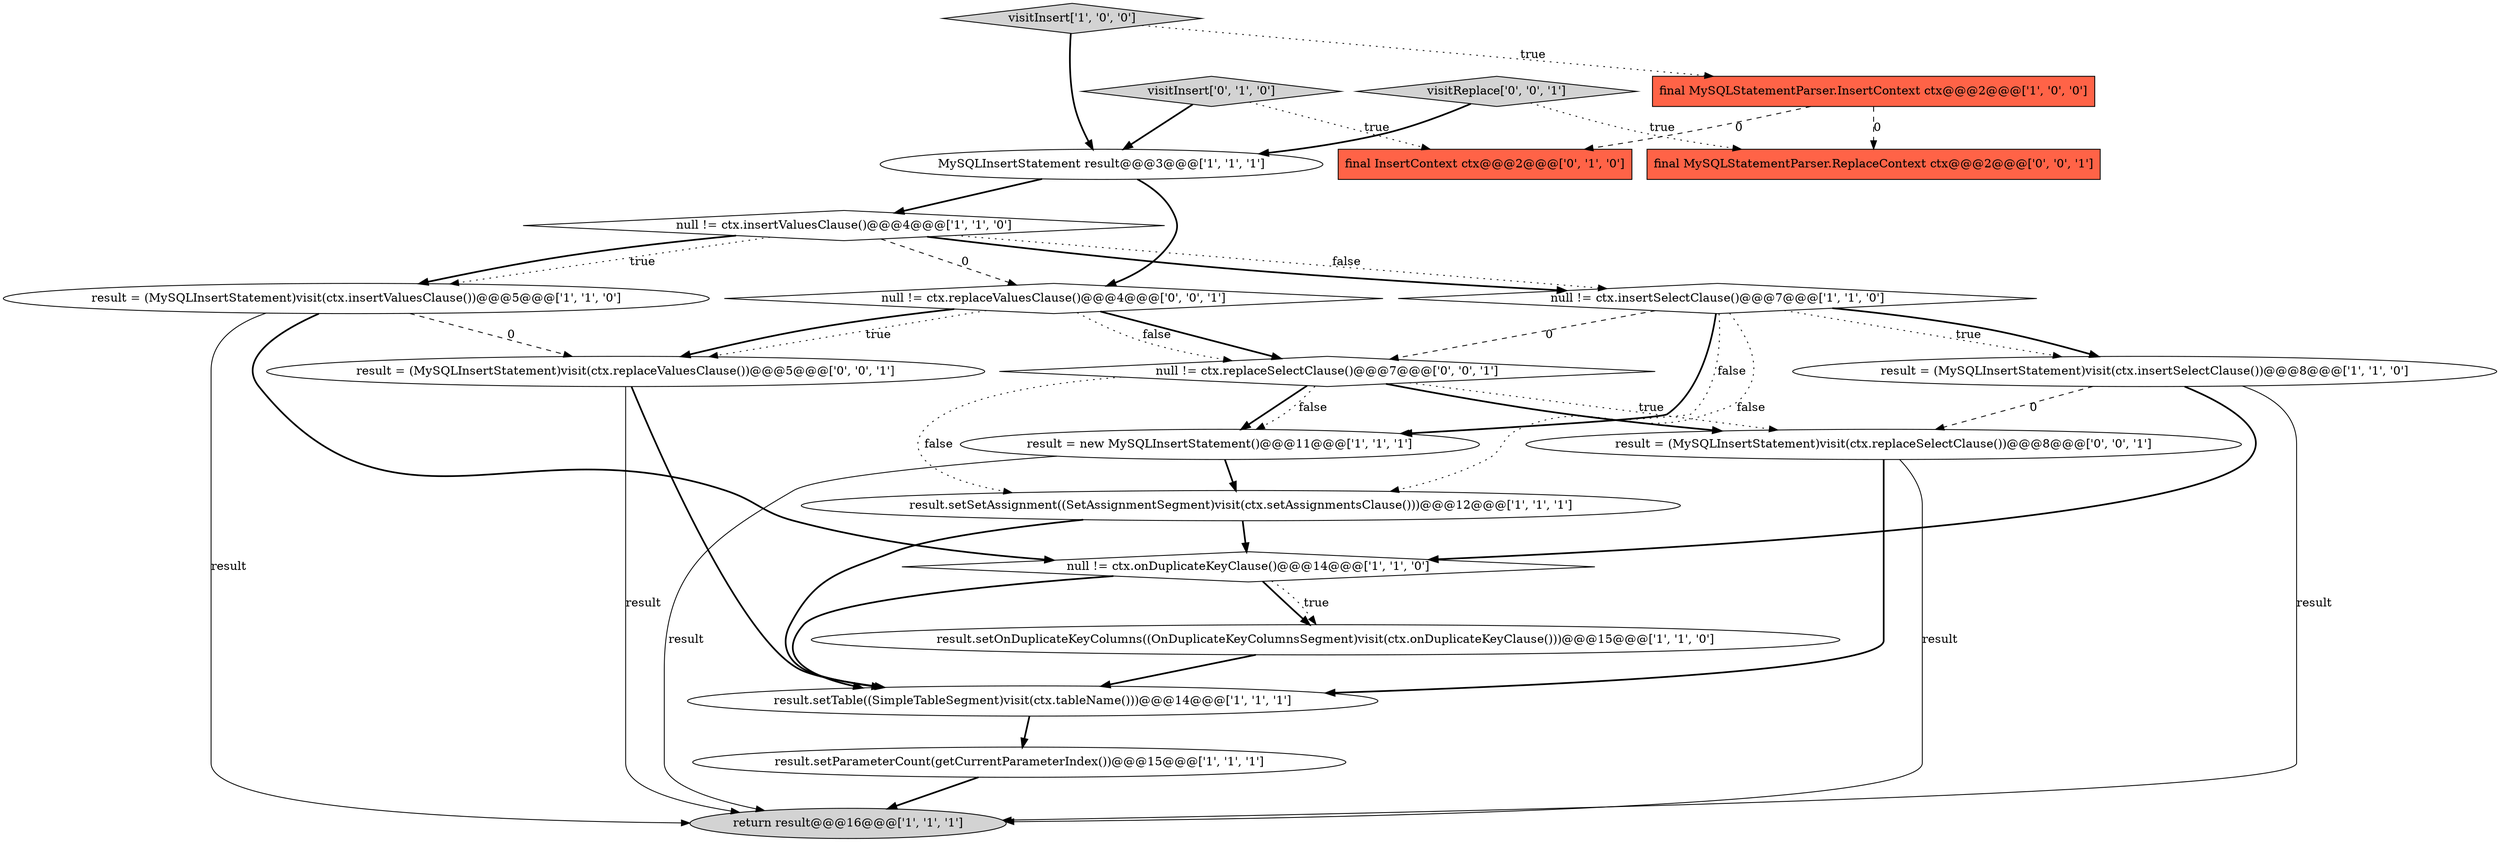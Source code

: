 digraph {
11 [style = filled, label = "null != ctx.onDuplicateKeyClause()@@@14@@@['1', '1', '0']", fillcolor = white, shape = diamond image = "AAA0AAABBB1BBB"];
12 [style = filled, label = "visitInsert['1', '0', '0']", fillcolor = lightgray, shape = diamond image = "AAA0AAABBB1BBB"];
13 [style = filled, label = "null != ctx.insertSelectClause()@@@7@@@['1', '1', '0']", fillcolor = white, shape = diamond image = "AAA0AAABBB1BBB"];
0 [style = filled, label = "result.setSetAssignment((SetAssignmentSegment)visit(ctx.setAssignmentsClause()))@@@12@@@['1', '1', '1']", fillcolor = white, shape = ellipse image = "AAA0AAABBB1BBB"];
19 [style = filled, label = "null != ctx.replaceSelectClause()@@@7@@@['0', '0', '1']", fillcolor = white, shape = diamond image = "AAA0AAABBB3BBB"];
20 [style = filled, label = "result = (MySQLInsertStatement)visit(ctx.replaceValuesClause())@@@5@@@['0', '0', '1']", fillcolor = white, shape = ellipse image = "AAA0AAABBB3BBB"];
16 [style = filled, label = "visitReplace['0', '0', '1']", fillcolor = lightgray, shape = diamond image = "AAA0AAABBB3BBB"];
21 [style = filled, label = "result = (MySQLInsertStatement)visit(ctx.replaceSelectClause())@@@8@@@['0', '0', '1']", fillcolor = white, shape = ellipse image = "AAA0AAABBB3BBB"];
3 [style = filled, label = "result.setParameterCount(getCurrentParameterIndex())@@@15@@@['1', '1', '1']", fillcolor = white, shape = ellipse image = "AAA0AAABBB1BBB"];
2 [style = filled, label = "result = new MySQLInsertStatement()@@@11@@@['1', '1', '1']", fillcolor = white, shape = ellipse image = "AAA0AAABBB1BBB"];
10 [style = filled, label = "final MySQLStatementParser.InsertContext ctx@@@2@@@['1', '0', '0']", fillcolor = tomato, shape = box image = "AAA1AAABBB1BBB"];
4 [style = filled, label = "result.setOnDuplicateKeyColumns((OnDuplicateKeyColumnsSegment)visit(ctx.onDuplicateKeyClause()))@@@15@@@['1', '1', '0']", fillcolor = white, shape = ellipse image = "AAA0AAABBB1BBB"];
9 [style = filled, label = "null != ctx.insertValuesClause()@@@4@@@['1', '1', '0']", fillcolor = white, shape = diamond image = "AAA0AAABBB1BBB"];
1 [style = filled, label = "return result@@@16@@@['1', '1', '1']", fillcolor = lightgray, shape = ellipse image = "AAA0AAABBB1BBB"];
6 [style = filled, label = "MySQLInsertStatement result@@@3@@@['1', '1', '1']", fillcolor = white, shape = ellipse image = "AAA0AAABBB1BBB"];
17 [style = filled, label = "final MySQLStatementParser.ReplaceContext ctx@@@2@@@['0', '0', '1']", fillcolor = tomato, shape = box image = "AAA0AAABBB3BBB"];
8 [style = filled, label = "result.setTable((SimpleTableSegment)visit(ctx.tableName()))@@@14@@@['1', '1', '1']", fillcolor = white, shape = ellipse image = "AAA0AAABBB1BBB"];
14 [style = filled, label = "final InsertContext ctx@@@2@@@['0', '1', '0']", fillcolor = tomato, shape = box image = "AAA1AAABBB2BBB"];
18 [style = filled, label = "null != ctx.replaceValuesClause()@@@4@@@['0', '0', '1']", fillcolor = white, shape = diamond image = "AAA0AAABBB3BBB"];
15 [style = filled, label = "visitInsert['0', '1', '0']", fillcolor = lightgray, shape = diamond image = "AAA0AAABBB2BBB"];
7 [style = filled, label = "result = (MySQLInsertStatement)visit(ctx.insertSelectClause())@@@8@@@['1', '1', '0']", fillcolor = white, shape = ellipse image = "AAA0AAABBB1BBB"];
5 [style = filled, label = "result = (MySQLInsertStatement)visit(ctx.insertValuesClause())@@@5@@@['1', '1', '0']", fillcolor = white, shape = ellipse image = "AAA0AAABBB1BBB"];
7->11 [style = bold, label=""];
7->21 [style = dashed, label="0"];
19->0 [style = dotted, label="false"];
3->1 [style = bold, label=""];
6->18 [style = bold, label=""];
9->18 [style = dashed, label="0"];
16->6 [style = bold, label=""];
16->17 [style = dotted, label="true"];
11->4 [style = bold, label=""];
8->3 [style = bold, label=""];
13->2 [style = dotted, label="false"];
18->19 [style = bold, label=""];
21->8 [style = bold, label=""];
0->11 [style = bold, label=""];
15->6 [style = bold, label=""];
19->21 [style = dotted, label="true"];
19->2 [style = bold, label=""];
13->7 [style = dotted, label="true"];
11->4 [style = dotted, label="true"];
9->13 [style = dotted, label="false"];
15->14 [style = dotted, label="true"];
18->20 [style = dotted, label="true"];
13->19 [style = dashed, label="0"];
12->6 [style = bold, label=""];
5->20 [style = dashed, label="0"];
13->0 [style = dotted, label="false"];
18->20 [style = bold, label=""];
20->8 [style = bold, label=""];
2->0 [style = bold, label=""];
9->5 [style = dotted, label="true"];
2->1 [style = solid, label="result"];
21->1 [style = solid, label="result"];
12->10 [style = dotted, label="true"];
13->7 [style = bold, label=""];
0->8 [style = bold, label=""];
19->2 [style = dotted, label="false"];
18->19 [style = dotted, label="false"];
5->1 [style = solid, label="result"];
9->5 [style = bold, label=""];
9->13 [style = bold, label=""];
20->1 [style = solid, label="result"];
11->8 [style = bold, label=""];
4->8 [style = bold, label=""];
10->17 [style = dashed, label="0"];
5->11 [style = bold, label=""];
6->9 [style = bold, label=""];
10->14 [style = dashed, label="0"];
7->1 [style = solid, label="result"];
13->2 [style = bold, label=""];
19->21 [style = bold, label=""];
}
